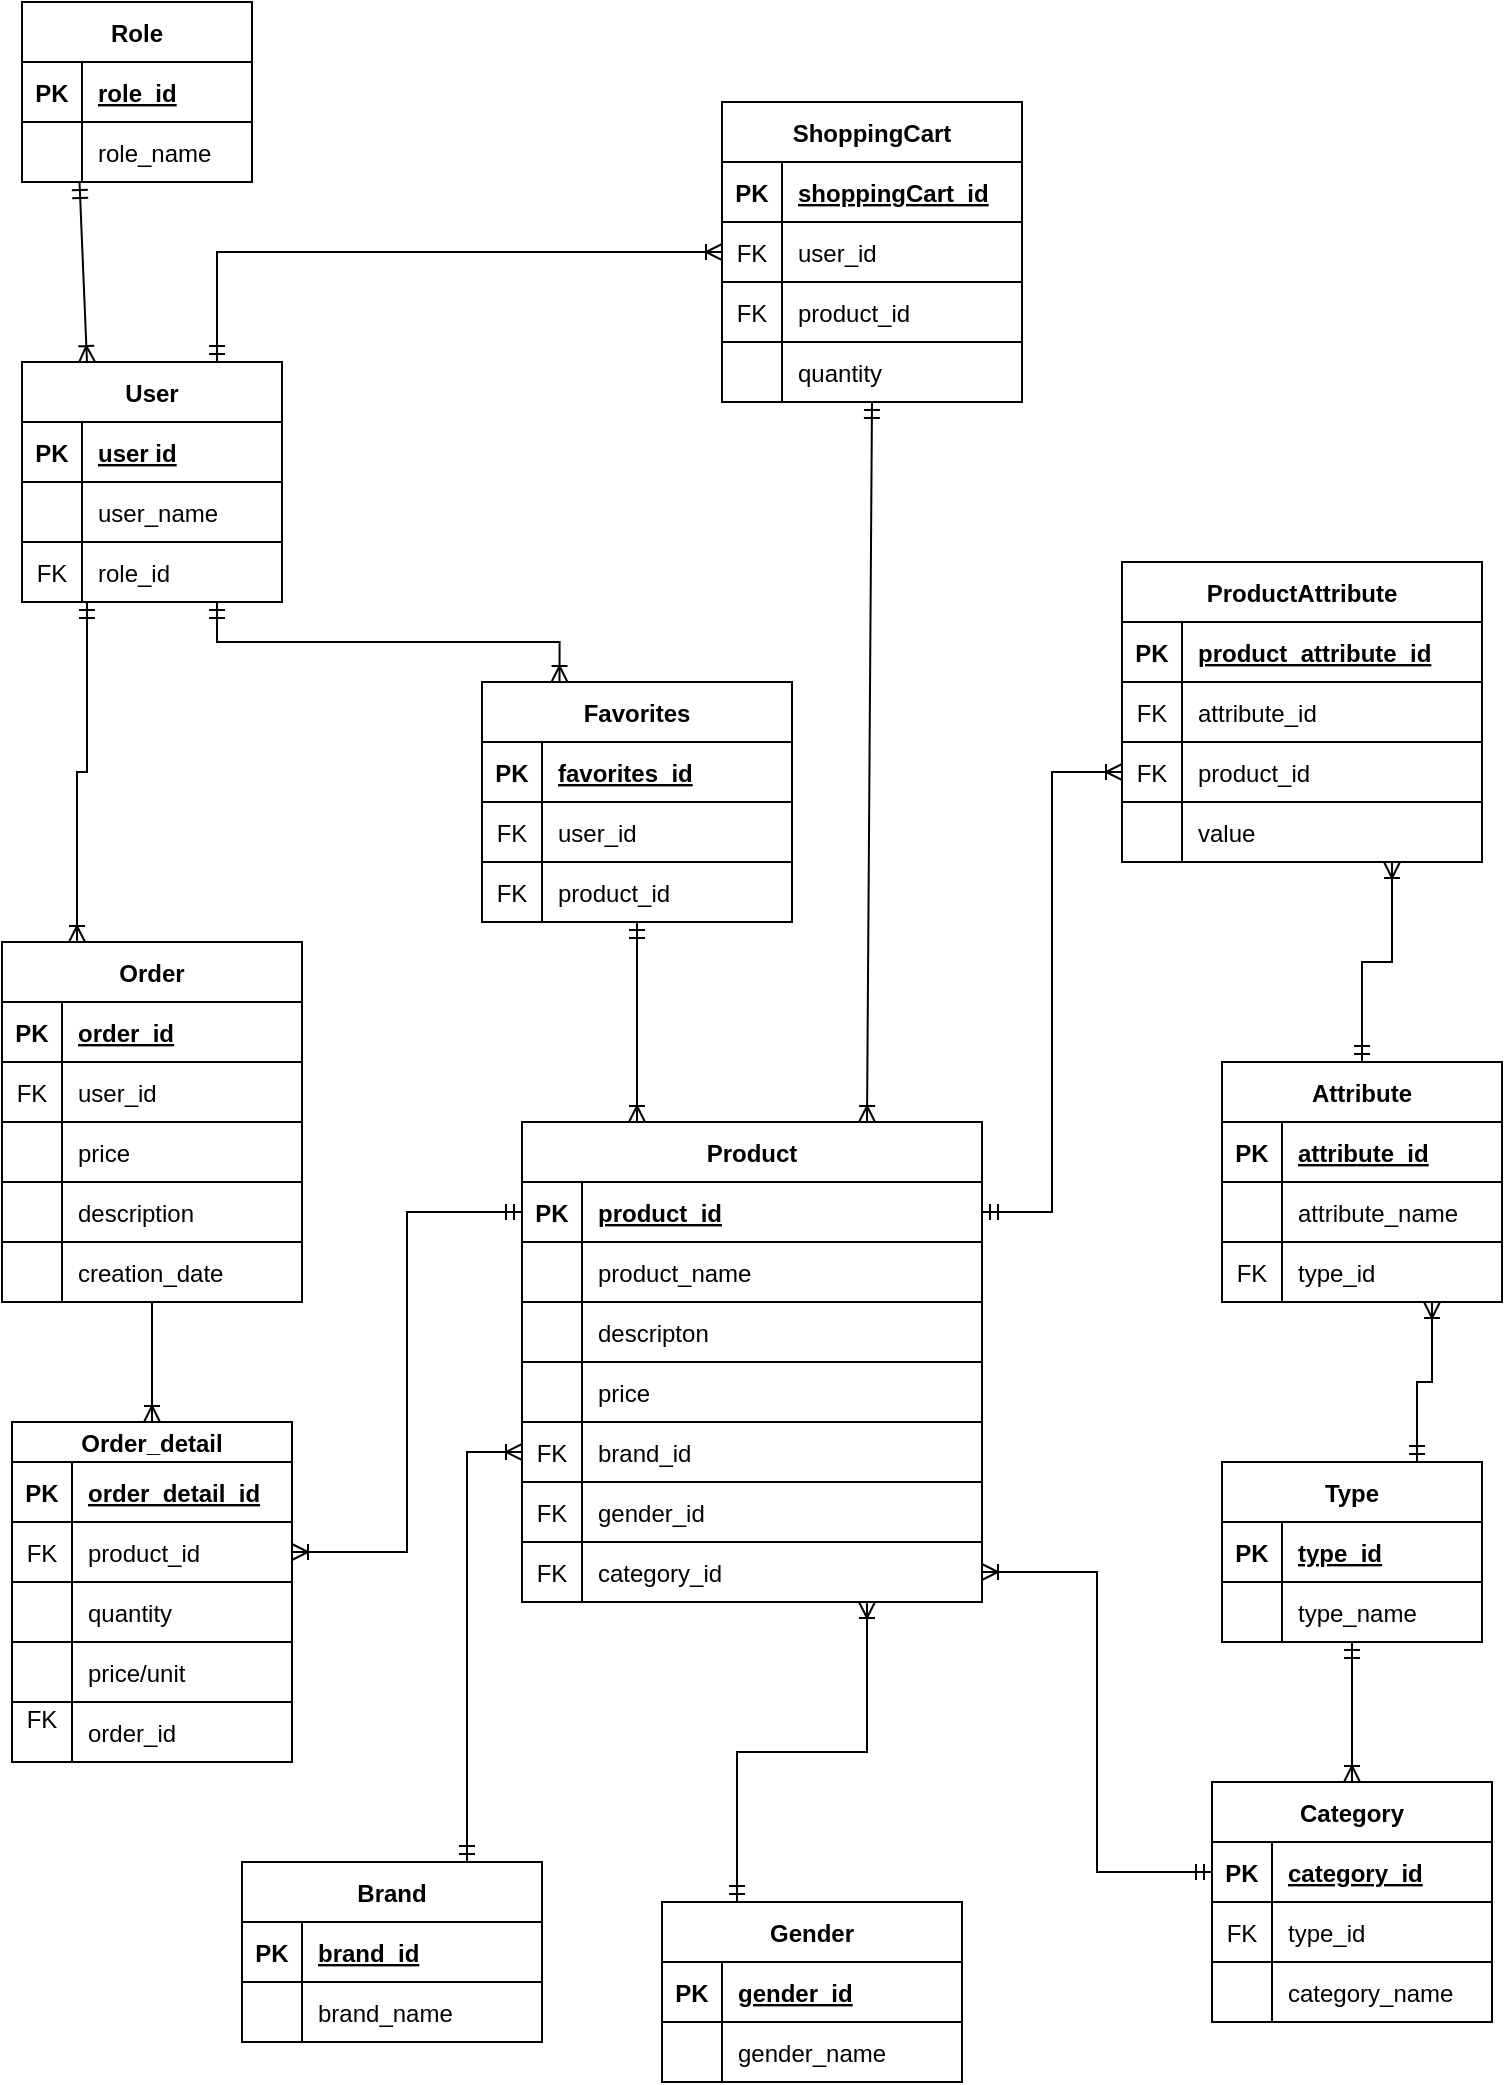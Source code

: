 <mxfile version="20.8.16" type="device"><diagram name="Page-1" id="n5lcv7kC8q3Q-KEOPqL1"><mxGraphModel dx="862" dy="603" grid="1" gridSize="10" guides="1" tooltips="1" connect="1" arrows="1" fold="1" page="1" pageScale="1" pageWidth="850" pageHeight="1100" math="0" shadow="0"><root><mxCell id="0"/><mxCell id="1" parent="0"/><object label="Product" product_id="" brand_id="" id="B1TRXqfxUQtIOFqRdc5R-1"><mxCell style="shape=table;startSize=30;container=1;collapsible=1;childLayout=tableLayout;fixedRows=1;rowLines=1;fontStyle=1;align=center;resizeLast=1;strokeColor=#000000;movable=1;resizable=1;rotatable=1;deletable=1;editable=1;locked=0;connectable=1;" parent="1" vertex="1"><mxGeometry x="290" y="600" width="230" height="240" as="geometry"><mxRectangle x="290" y="700" width="90" height="30" as="alternateBounds"/></mxGeometry></mxCell></object><mxCell id="B1TRXqfxUQtIOFqRdc5R-2" value="" style="shape=tableRow;horizontal=0;startSize=0;swimlaneHead=0;swimlaneBody=0;fillColor=none;collapsible=0;dropTarget=0;points=[[0,0.5],[1,0.5]];portConstraint=eastwest;top=0;left=0;right=0;bottom=1;" parent="B1TRXqfxUQtIOFqRdc5R-1" vertex="1"><mxGeometry y="30" width="230" height="30" as="geometry"/></mxCell><mxCell id="B1TRXqfxUQtIOFqRdc5R-3" value="PK" style="shape=partialRectangle;connectable=0;fillColor=none;top=0;left=0;bottom=0;right=0;fontStyle=1;overflow=hidden;" parent="B1TRXqfxUQtIOFqRdc5R-2" vertex="1"><mxGeometry width="30" height="30" as="geometry"><mxRectangle width="30" height="30" as="alternateBounds"/></mxGeometry></mxCell><mxCell id="B1TRXqfxUQtIOFqRdc5R-4" value="product_id" style="shape=partialRectangle;connectable=0;fillColor=none;top=0;left=0;bottom=0;right=0;align=left;spacingLeft=6;fontStyle=5;overflow=hidden;" parent="B1TRXqfxUQtIOFqRdc5R-2" vertex="1"><mxGeometry x="30" width="200" height="30" as="geometry"><mxRectangle width="200" height="30" as="alternateBounds"/></mxGeometry></mxCell><mxCell id="B1TRXqfxUQtIOFqRdc5R-5" value="" style="shape=tableRow;horizontal=0;startSize=0;swimlaneHead=0;swimlaneBody=0;fillColor=none;collapsible=0;dropTarget=0;points=[[0,0.5],[1,0.5]];portConstraint=eastwest;top=0;left=0;right=0;bottom=0;" parent="B1TRXqfxUQtIOFqRdc5R-1" vertex="1"><mxGeometry y="60" width="230" height="30" as="geometry"/></mxCell><mxCell id="B1TRXqfxUQtIOFqRdc5R-6" value="" style="shape=partialRectangle;connectable=0;fillColor=none;top=0;left=0;bottom=0;right=0;editable=1;overflow=hidden;" parent="B1TRXqfxUQtIOFqRdc5R-5" vertex="1"><mxGeometry width="30" height="30" as="geometry"><mxRectangle width="30" height="30" as="alternateBounds"/></mxGeometry></mxCell><mxCell id="B1TRXqfxUQtIOFqRdc5R-7" value="product_name       " style="shape=partialRectangle;connectable=0;fillColor=none;top=0;left=0;bottom=0;right=0;align=left;spacingLeft=6;overflow=hidden;" parent="B1TRXqfxUQtIOFqRdc5R-5" vertex="1"><mxGeometry x="30" width="200" height="30" as="geometry"><mxRectangle width="200" height="30" as="alternateBounds"/></mxGeometry></mxCell><mxCell id="B1TRXqfxUQtIOFqRdc5R-8" value="" style="shape=tableRow;horizontal=0;startSize=0;swimlaneHead=0;swimlaneBody=0;fillColor=none;collapsible=0;dropTarget=0;points=[[0,0.5],[1,0.5]];portConstraint=eastwest;top=0;left=0;right=0;bottom=0;" parent="B1TRXqfxUQtIOFqRdc5R-1" vertex="1"><mxGeometry y="90" width="230" height="30" as="geometry"/></mxCell><mxCell id="B1TRXqfxUQtIOFqRdc5R-9" value="" style="shape=partialRectangle;connectable=0;fillColor=none;top=0;left=0;bottom=0;right=0;editable=1;overflow=hidden;" parent="B1TRXqfxUQtIOFqRdc5R-8" vertex="1"><mxGeometry width="30" height="30" as="geometry"><mxRectangle width="30" height="30" as="alternateBounds"/></mxGeometry></mxCell><mxCell id="B1TRXqfxUQtIOFqRdc5R-10" value="descripton              " style="shape=partialRectangle;connectable=0;fillColor=none;top=0;left=0;bottom=0;right=0;align=left;spacingLeft=6;overflow=hidden;" parent="B1TRXqfxUQtIOFqRdc5R-8" vertex="1"><mxGeometry x="30" width="200" height="30" as="geometry"><mxRectangle width="200" height="30" as="alternateBounds"/></mxGeometry></mxCell><mxCell id="B1TRXqfxUQtIOFqRdc5R-11" value="" style="shape=tableRow;horizontal=0;startSize=0;swimlaneHead=0;swimlaneBody=0;fillColor=none;collapsible=0;dropTarget=0;points=[[0,0.5],[1,0.5]];portConstraint=eastwest;top=0;left=0;right=0;bottom=0;" parent="B1TRXqfxUQtIOFqRdc5R-1" vertex="1"><mxGeometry y="120" width="230" height="30" as="geometry"/></mxCell><mxCell id="B1TRXqfxUQtIOFqRdc5R-12" value="" style="shape=partialRectangle;connectable=0;fillColor=none;top=0;left=0;bottom=0;right=0;editable=1;overflow=hidden;" parent="B1TRXqfxUQtIOFqRdc5R-11" vertex="1"><mxGeometry width="30" height="30" as="geometry"><mxRectangle width="30" height="30" as="alternateBounds"/></mxGeometry></mxCell><mxCell id="B1TRXqfxUQtIOFqRdc5R-13" value="price                    " style="shape=partialRectangle;connectable=0;fillColor=none;top=1;left=1;bottom=0;right=1;align=left;spacingLeft=6;overflow=hidden;" parent="B1TRXqfxUQtIOFqRdc5R-11" vertex="1"><mxGeometry x="30" width="200" height="30" as="geometry"><mxRectangle width="200" height="30" as="alternateBounds"/></mxGeometry></mxCell><mxCell id="HKGdhIVFqmsByUy59uas-1" style="shape=tableRow;horizontal=0;startSize=0;swimlaneHead=0;swimlaneBody=0;fillColor=none;collapsible=0;dropTarget=0;points=[[0,0.5],[1,0.5]];portConstraint=eastwest;top=0;left=0;right=0;bottom=0;" parent="B1TRXqfxUQtIOFqRdc5R-1" vertex="1"><mxGeometry y="150" width="230" height="30" as="geometry"/></mxCell><mxCell id="HKGdhIVFqmsByUy59uas-2" value="FK" style="shape=partialRectangle;connectable=0;fillColor=none;top=0;left=0;bottom=0;right=0;editable=1;overflow=hidden;" parent="HKGdhIVFqmsByUy59uas-1" vertex="1"><mxGeometry width="30" height="30" as="geometry"><mxRectangle width="30" height="30" as="alternateBounds"/></mxGeometry></mxCell><mxCell id="HKGdhIVFqmsByUy59uas-3" value="brand_id         " style="shape=partialRectangle;connectable=0;fillColor=none;top=1;left=1;bottom=0;right=1;align=left;spacingLeft=6;overflow=hidden;" parent="HKGdhIVFqmsByUy59uas-1" vertex="1"><mxGeometry x="30" width="200" height="30" as="geometry"><mxRectangle width="200" height="30" as="alternateBounds"/></mxGeometry></mxCell><mxCell id="W3TyPDWN-DHqoCL0GQA3-50" style="shape=tableRow;horizontal=0;startSize=0;swimlaneHead=0;swimlaneBody=0;fillColor=none;collapsible=0;dropTarget=0;points=[[0,0.5],[1,0.5]];portConstraint=eastwest;top=0;left=0;right=0;bottom=0;" parent="B1TRXqfxUQtIOFqRdc5R-1" vertex="1"><mxGeometry y="180" width="230" height="30" as="geometry"/></mxCell><mxCell id="W3TyPDWN-DHqoCL0GQA3-51" value="FK" style="shape=partialRectangle;connectable=0;fillColor=none;top=0;left=0;bottom=0;right=0;editable=1;overflow=hidden;" parent="W3TyPDWN-DHqoCL0GQA3-50" vertex="1"><mxGeometry width="30" height="30" as="geometry"><mxRectangle width="30" height="30" as="alternateBounds"/></mxGeometry></mxCell><mxCell id="W3TyPDWN-DHqoCL0GQA3-52" value="gender_id" style="shape=partialRectangle;connectable=0;fillColor=none;top=1;left=1;bottom=0;right=1;align=left;spacingLeft=6;overflow=hidden;" parent="W3TyPDWN-DHqoCL0GQA3-50" vertex="1"><mxGeometry x="30" width="200" height="30" as="geometry"><mxRectangle width="200" height="30" as="alternateBounds"/></mxGeometry></mxCell><mxCell id="Ao2LZ0HGABer1Ecpgtwa-131" style="shape=tableRow;horizontal=0;startSize=0;swimlaneHead=0;swimlaneBody=0;fillColor=none;collapsible=0;dropTarget=0;points=[[0,0.5],[1,0.5]];portConstraint=eastwest;top=0;left=0;right=0;bottom=0;" parent="B1TRXqfxUQtIOFqRdc5R-1" vertex="1"><mxGeometry y="210" width="230" height="30" as="geometry"/></mxCell><mxCell id="Ao2LZ0HGABer1Ecpgtwa-132" value="FK" style="shape=partialRectangle;connectable=0;fillColor=none;top=0;left=0;bottom=0;right=0;editable=1;overflow=hidden;" parent="Ao2LZ0HGABer1Ecpgtwa-131" vertex="1"><mxGeometry width="30" height="30" as="geometry"><mxRectangle width="30" height="30" as="alternateBounds"/></mxGeometry></mxCell><mxCell id="Ao2LZ0HGABer1Ecpgtwa-133" value="category_id" style="shape=partialRectangle;connectable=0;fillColor=none;top=1;left=1;bottom=0;right=1;align=left;spacingLeft=6;overflow=hidden;" parent="Ao2LZ0HGABer1Ecpgtwa-131" vertex="1"><mxGeometry x="30" width="200" height="30" as="geometry"><mxRectangle width="200" height="30" as="alternateBounds"/></mxGeometry></mxCell><object label="User" product_id="" brand_id="" id="Ao2LZ0HGABer1Ecpgtwa-17"><mxCell style="shape=table;startSize=30;container=1;collapsible=1;childLayout=tableLayout;fixedRows=1;rowLines=1;fontStyle=1;align=center;resizeLast=1;strokeColor=#000000;movable=1;resizable=1;rotatable=1;deletable=1;editable=1;locked=0;connectable=1;" parent="1" vertex="1"><mxGeometry x="40" y="220" width="130" height="120" as="geometry"><mxRectangle x="20" y="220" width="70" height="30" as="alternateBounds"/></mxGeometry></mxCell></object><mxCell id="Ao2LZ0HGABer1Ecpgtwa-18" value="" style="shape=tableRow;horizontal=0;startSize=0;swimlaneHead=0;swimlaneBody=0;fillColor=none;collapsible=0;dropTarget=0;points=[[0,0.5],[1,0.5]];portConstraint=eastwest;top=0;left=0;right=0;bottom=1;" parent="Ao2LZ0HGABer1Ecpgtwa-17" vertex="1"><mxGeometry y="30" width="130" height="30" as="geometry"/></mxCell><mxCell id="Ao2LZ0HGABer1Ecpgtwa-19" value="PK" style="shape=partialRectangle;connectable=0;fillColor=none;top=0;left=0;bottom=0;right=0;fontStyle=1;overflow=hidden;" parent="Ao2LZ0HGABer1Ecpgtwa-18" vertex="1"><mxGeometry width="30" height="30" as="geometry"><mxRectangle width="30" height="30" as="alternateBounds"/></mxGeometry></mxCell><mxCell id="Ao2LZ0HGABer1Ecpgtwa-20" value="user id" style="shape=partialRectangle;connectable=0;fillColor=none;top=0;left=0;bottom=0;right=0;align=left;spacingLeft=6;fontStyle=5;overflow=hidden;" parent="Ao2LZ0HGABer1Ecpgtwa-18" vertex="1"><mxGeometry x="30" width="100" height="30" as="geometry"><mxRectangle width="100" height="30" as="alternateBounds"/></mxGeometry></mxCell><mxCell id="Ao2LZ0HGABer1Ecpgtwa-21" value="" style="shape=tableRow;horizontal=0;startSize=0;swimlaneHead=0;swimlaneBody=0;fillColor=none;collapsible=0;dropTarget=0;points=[[0,0.5],[1,0.5]];portConstraint=eastwest;top=0;left=0;right=0;bottom=0;" parent="Ao2LZ0HGABer1Ecpgtwa-17" vertex="1"><mxGeometry y="60" width="130" height="30" as="geometry"/></mxCell><mxCell id="Ao2LZ0HGABer1Ecpgtwa-22" value="" style="shape=partialRectangle;connectable=0;fillColor=none;top=0;left=0;bottom=0;right=0;editable=1;overflow=hidden;" parent="Ao2LZ0HGABer1Ecpgtwa-21" vertex="1"><mxGeometry width="30" height="30" as="geometry"><mxRectangle width="30" height="30" as="alternateBounds"/></mxGeometry></mxCell><mxCell id="Ao2LZ0HGABer1Ecpgtwa-23" value="user_name       " style="shape=partialRectangle;connectable=0;fillColor=none;top=0;left=0;bottom=0;right=0;align=left;spacingLeft=6;overflow=hidden;" parent="Ao2LZ0HGABer1Ecpgtwa-21" vertex="1"><mxGeometry x="30" width="100" height="30" as="geometry"><mxRectangle width="100" height="30" as="alternateBounds"/></mxGeometry></mxCell><mxCell id="Ao2LZ0HGABer1Ecpgtwa-24" value="" style="shape=tableRow;horizontal=0;startSize=0;swimlaneHead=0;swimlaneBody=0;fillColor=none;collapsible=0;dropTarget=0;points=[[0,0.5],[1,0.5]];portConstraint=eastwest;top=0;left=0;right=0;bottom=0;" parent="Ao2LZ0HGABer1Ecpgtwa-17" vertex="1"><mxGeometry y="90" width="130" height="30" as="geometry"/></mxCell><mxCell id="Ao2LZ0HGABer1Ecpgtwa-25" value="FK" style="shape=partialRectangle;connectable=0;fillColor=none;top=0;left=0;bottom=0;right=0;editable=1;overflow=hidden;" parent="Ao2LZ0HGABer1Ecpgtwa-24" vertex="1"><mxGeometry width="30" height="30" as="geometry"><mxRectangle width="30" height="30" as="alternateBounds"/></mxGeometry></mxCell><mxCell id="Ao2LZ0HGABer1Ecpgtwa-26" value="role_id           " style="shape=partialRectangle;connectable=0;fillColor=none;top=0;left=0;bottom=0;right=0;align=left;spacingLeft=6;overflow=hidden;" parent="Ao2LZ0HGABer1Ecpgtwa-24" vertex="1"><mxGeometry x="30" width="100" height="30" as="geometry"><mxRectangle width="100" height="30" as="alternateBounds"/></mxGeometry></mxCell><mxCell id="Ao2LZ0HGABer1Ecpgtwa-44" value="" style="fontSize=12;html=1;endArrow=ERoneToMany;startArrow=ERmandOne;rounded=0;entryX=0.25;entryY=0;entryDx=0;entryDy=0;exitX=0.25;exitY=1;exitDx=0;exitDy=0;" parent="1" source="Yceh_M7HJaiFSIYpkr-9-1" target="Ao2LZ0HGABer1Ecpgtwa-17" edge="1"><mxGeometry width="100" height="100" relative="1" as="geometry"><mxPoint x="60" y="100" as="sourcePoint"/><mxPoint x="20" y="310" as="targetPoint"/></mxGeometry></mxCell><object label="Order_detail" product_id="" brand_id="" id="Ao2LZ0HGABer1Ecpgtwa-55"><mxCell style="shape=table;startSize=20;container=1;collapsible=1;childLayout=tableLayout;fixedRows=1;rowLines=1;fontStyle=1;align=center;resizeLast=1;strokeColor=#000000;movable=1;resizable=1;rotatable=1;deletable=1;editable=1;locked=0;connectable=1;" parent="1" vertex="1"><mxGeometry x="35" y="750" width="140" height="170" as="geometry"/></mxCell></object><mxCell id="Ao2LZ0HGABer1Ecpgtwa-56" value="" style="shape=tableRow;horizontal=0;startSize=0;swimlaneHead=0;swimlaneBody=0;fillColor=none;collapsible=0;dropTarget=0;points=[[0,0.5],[1,0.5]];portConstraint=eastwest;top=0;left=0;right=0;bottom=1;" parent="Ao2LZ0HGABer1Ecpgtwa-55" vertex="1"><mxGeometry y="20" width="140" height="30" as="geometry"/></mxCell><mxCell id="Ao2LZ0HGABer1Ecpgtwa-57" value="PK" style="shape=partialRectangle;connectable=0;fillColor=none;top=0;left=0;bottom=0;right=0;fontStyle=1;overflow=hidden;" parent="Ao2LZ0HGABer1Ecpgtwa-56" vertex="1"><mxGeometry width="30" height="30" as="geometry"><mxRectangle width="30" height="30" as="alternateBounds"/></mxGeometry></mxCell><mxCell id="Ao2LZ0HGABer1Ecpgtwa-58" value="order_detail_id" style="shape=partialRectangle;connectable=0;fillColor=none;top=0;left=0;bottom=0;right=0;align=left;spacingLeft=6;fontStyle=5;overflow=hidden;" parent="Ao2LZ0HGABer1Ecpgtwa-56" vertex="1"><mxGeometry x="30" width="110" height="30" as="geometry"><mxRectangle width="110" height="30" as="alternateBounds"/></mxGeometry></mxCell><mxCell id="Ao2LZ0HGABer1Ecpgtwa-59" value="" style="shape=tableRow;horizontal=0;startSize=0;swimlaneHead=0;swimlaneBody=0;fillColor=none;collapsible=0;dropTarget=0;points=[[0,0.5],[1,0.5]];portConstraint=eastwest;top=0;left=0;right=0;bottom=0;" parent="Ao2LZ0HGABer1Ecpgtwa-55" vertex="1"><mxGeometry y="50" width="140" height="30" as="geometry"/></mxCell><mxCell id="Ao2LZ0HGABer1Ecpgtwa-60" value="FK" style="shape=partialRectangle;connectable=0;fillColor=none;top=0;left=0;bottom=0;right=0;editable=1;overflow=hidden;" parent="Ao2LZ0HGABer1Ecpgtwa-59" vertex="1"><mxGeometry width="30" height="30" as="geometry"><mxRectangle width="30" height="30" as="alternateBounds"/></mxGeometry></mxCell><mxCell id="Ao2LZ0HGABer1Ecpgtwa-61" value="product_id                  " style="shape=partialRectangle;connectable=0;fillColor=none;top=0;left=0;bottom=0;right=0;align=left;spacingLeft=6;overflow=hidden;" parent="Ao2LZ0HGABer1Ecpgtwa-59" vertex="1"><mxGeometry x="30" width="110" height="30" as="geometry"><mxRectangle width="110" height="30" as="alternateBounds"/></mxGeometry></mxCell><mxCell id="Ao2LZ0HGABer1Ecpgtwa-62" value="" style="shape=tableRow;horizontal=0;startSize=0;swimlaneHead=0;swimlaneBody=0;fillColor=none;collapsible=0;dropTarget=0;points=[[0,0.5],[1,0.5]];portConstraint=eastwest;top=0;left=0;right=0;bottom=0;" parent="Ao2LZ0HGABer1Ecpgtwa-55" vertex="1"><mxGeometry y="80" width="140" height="30" as="geometry"/></mxCell><mxCell id="Ao2LZ0HGABer1Ecpgtwa-63" value="" style="shape=partialRectangle;connectable=0;fillColor=none;top=0;left=0;bottom=0;right=0;editable=1;overflow=hidden;" parent="Ao2LZ0HGABer1Ecpgtwa-62" vertex="1"><mxGeometry width="30" height="30" as="geometry"><mxRectangle width="30" height="30" as="alternateBounds"/></mxGeometry></mxCell><mxCell id="Ao2LZ0HGABer1Ecpgtwa-64" value="quantity                      " style="shape=partialRectangle;connectable=0;fillColor=none;top=0;left=0;bottom=0;right=0;align=left;spacingLeft=6;overflow=hidden;" parent="Ao2LZ0HGABer1Ecpgtwa-62" vertex="1"><mxGeometry x="30" width="110" height="30" as="geometry"><mxRectangle width="110" height="30" as="alternateBounds"/></mxGeometry></mxCell><mxCell id="Ao2LZ0HGABer1Ecpgtwa-72" style="shape=tableRow;horizontal=0;startSize=0;swimlaneHead=0;swimlaneBody=0;fillColor=none;collapsible=0;dropTarget=0;points=[[0,0.5],[1,0.5]];portConstraint=eastwest;top=0;left=0;right=0;bottom=0;" parent="Ao2LZ0HGABer1Ecpgtwa-55" vertex="1"><mxGeometry y="110" width="140" height="30" as="geometry"/></mxCell><mxCell id="Ao2LZ0HGABer1Ecpgtwa-73" style="shape=partialRectangle;connectable=0;fillColor=none;top=0;left=0;bottom=0;right=0;editable=1;overflow=hidden;" parent="Ao2LZ0HGABer1Ecpgtwa-72" vertex="1"><mxGeometry width="30" height="30" as="geometry"><mxRectangle width="30" height="30" as="alternateBounds"/></mxGeometry></mxCell><mxCell id="Ao2LZ0HGABer1Ecpgtwa-74" value="price/unit                  " style="shape=partialRectangle;connectable=0;fillColor=none;top=0;left=0;bottom=0;right=0;align=left;spacingLeft=6;overflow=hidden;" parent="Ao2LZ0HGABer1Ecpgtwa-72" vertex="1"><mxGeometry x="30" width="110" height="30" as="geometry"><mxRectangle width="110" height="30" as="alternateBounds"/></mxGeometry></mxCell><mxCell id="Ao2LZ0HGABer1Ecpgtwa-76" style="shape=tableRow;horizontal=0;startSize=0;swimlaneHead=0;swimlaneBody=0;fillColor=none;collapsible=0;dropTarget=0;points=[[0,0.5],[1,0.5]];portConstraint=eastwest;top=0;left=0;right=0;bottom=0;" parent="Ao2LZ0HGABer1Ecpgtwa-55" vertex="1"><mxGeometry y="140" width="140" height="30" as="geometry"/></mxCell><mxCell id="Ao2LZ0HGABer1Ecpgtwa-77" value="FK&#10;" style="shape=partialRectangle;connectable=0;fillColor=none;top=0;left=0;bottom=0;right=0;editable=1;overflow=hidden;" parent="Ao2LZ0HGABer1Ecpgtwa-76" vertex="1"><mxGeometry width="30" height="30" as="geometry"><mxRectangle width="30" height="30" as="alternateBounds"/></mxGeometry></mxCell><mxCell id="Ao2LZ0HGABer1Ecpgtwa-78" value="order_id                   " style="shape=partialRectangle;connectable=0;fillColor=none;top=0;left=0;bottom=0;right=0;align=left;spacingLeft=6;overflow=hidden;" parent="Ao2LZ0HGABer1Ecpgtwa-76" vertex="1"><mxGeometry x="30" width="110" height="30" as="geometry"><mxRectangle width="110" height="30" as="alternateBounds"/></mxGeometry></mxCell><mxCell id="Ao2LZ0HGABer1Ecpgtwa-75" value="" style="edgeStyle=orthogonalEdgeStyle;fontSize=12;html=1;endArrow=ERoneToMany;startArrow=ERmandOne;rounded=0;exitX=0;exitY=0.5;exitDx=0;exitDy=0;entryX=1;entryY=0.5;entryDx=0;entryDy=0;" parent="1" source="B1TRXqfxUQtIOFqRdc5R-2" target="Ao2LZ0HGABer1Ecpgtwa-59" edge="1"><mxGeometry width="100" height="100" relative="1" as="geometry"><mxPoint x="400" y="460" as="sourcePoint"/><mxPoint x="400" y="690" as="targetPoint"/></mxGeometry></mxCell><object label="Favorites" product_id="" brand_id="" id="Ao2LZ0HGABer1Ecpgtwa-80"><mxCell style="shape=table;startSize=30;container=1;collapsible=1;childLayout=tableLayout;fixedRows=1;rowLines=1;fontStyle=1;align=center;resizeLast=1;strokeColor=#000000;movable=1;resizable=1;rotatable=1;deletable=1;editable=1;locked=0;connectable=1;" parent="1" vertex="1"><mxGeometry x="270" y="380" width="155" height="120" as="geometry"><mxRectangle x="195" y="380" width="90" height="30" as="alternateBounds"/></mxGeometry></mxCell></object><mxCell id="Ao2LZ0HGABer1Ecpgtwa-81" value="" style="shape=tableRow;horizontal=0;startSize=0;swimlaneHead=0;swimlaneBody=0;fillColor=none;collapsible=0;dropTarget=0;points=[[0,0.5],[1,0.5]];portConstraint=eastwest;top=0;left=0;right=0;bottom=1;" parent="Ao2LZ0HGABer1Ecpgtwa-80" vertex="1"><mxGeometry y="30" width="155" height="30" as="geometry"/></mxCell><mxCell id="Ao2LZ0HGABer1Ecpgtwa-82" value="PK" style="shape=partialRectangle;connectable=0;fillColor=none;top=0;left=0;bottom=0;right=0;fontStyle=1;overflow=hidden;" parent="Ao2LZ0HGABer1Ecpgtwa-81" vertex="1"><mxGeometry width="30" height="30" as="geometry"><mxRectangle width="30" height="30" as="alternateBounds"/></mxGeometry></mxCell><mxCell id="Ao2LZ0HGABer1Ecpgtwa-83" value="favorites_id" style="shape=partialRectangle;connectable=0;fillColor=none;top=0;left=0;bottom=0;right=0;align=left;spacingLeft=6;fontStyle=5;overflow=hidden;" parent="Ao2LZ0HGABer1Ecpgtwa-81" vertex="1"><mxGeometry x="30" width="125" height="30" as="geometry"><mxRectangle width="125" height="30" as="alternateBounds"/></mxGeometry></mxCell><mxCell id="Ao2LZ0HGABer1Ecpgtwa-84" value="" style="shape=tableRow;horizontal=0;startSize=0;swimlaneHead=0;swimlaneBody=0;fillColor=none;collapsible=0;dropTarget=0;points=[[0,0.5],[1,0.5]];portConstraint=eastwest;top=0;left=0;right=0;bottom=0;" parent="Ao2LZ0HGABer1Ecpgtwa-80" vertex="1"><mxGeometry y="60" width="155" height="30" as="geometry"/></mxCell><mxCell id="Ao2LZ0HGABer1Ecpgtwa-85" value="FK" style="shape=partialRectangle;connectable=0;fillColor=none;top=0;left=0;bottom=0;right=0;editable=1;overflow=hidden;" parent="Ao2LZ0HGABer1Ecpgtwa-84" vertex="1"><mxGeometry width="30" height="30" as="geometry"><mxRectangle width="30" height="30" as="alternateBounds"/></mxGeometry></mxCell><mxCell id="Ao2LZ0HGABer1Ecpgtwa-86" value="user_id                        " style="shape=partialRectangle;connectable=0;fillColor=none;top=0;left=0;bottom=0;right=0;align=left;spacingLeft=6;overflow=hidden;" parent="Ao2LZ0HGABer1Ecpgtwa-84" vertex="1"><mxGeometry x="30" width="125" height="30" as="geometry"><mxRectangle width="125" height="30" as="alternateBounds"/></mxGeometry></mxCell><mxCell id="Ao2LZ0HGABer1Ecpgtwa-87" value="" style="shape=tableRow;horizontal=0;startSize=0;swimlaneHead=0;swimlaneBody=0;fillColor=none;collapsible=0;dropTarget=0;points=[[0,0.5],[1,0.5]];portConstraint=eastwest;top=0;left=0;right=0;bottom=0;" parent="Ao2LZ0HGABer1Ecpgtwa-80" vertex="1"><mxGeometry y="90" width="155" height="30" as="geometry"/></mxCell><mxCell id="Ao2LZ0HGABer1Ecpgtwa-88" value="FK" style="shape=partialRectangle;connectable=0;fillColor=none;top=0;left=0;bottom=0;right=0;editable=1;overflow=hidden;" parent="Ao2LZ0HGABer1Ecpgtwa-87" vertex="1"><mxGeometry width="30" height="30" as="geometry"><mxRectangle width="30" height="30" as="alternateBounds"/></mxGeometry></mxCell><mxCell id="Ao2LZ0HGABer1Ecpgtwa-89" value="product_id                   " style="shape=partialRectangle;connectable=0;fillColor=none;top=0;left=0;bottom=0;right=0;align=left;spacingLeft=6;overflow=hidden;" parent="Ao2LZ0HGABer1Ecpgtwa-87" vertex="1"><mxGeometry x="30" width="125" height="30" as="geometry"><mxRectangle width="125" height="30" as="alternateBounds"/></mxGeometry></mxCell><mxCell id="Ao2LZ0HGABer1Ecpgtwa-90" value="" style="edgeStyle=orthogonalEdgeStyle;fontSize=12;html=1;endArrow=ERoneToMany;startArrow=ERmandOne;rounded=0;entryX=0.25;entryY=0;entryDx=0;entryDy=0;exitX=0.75;exitY=1;exitDx=0;exitDy=0;" parent="1" source="Ao2LZ0HGABer1Ecpgtwa-17" target="Ao2LZ0HGABer1Ecpgtwa-80" edge="1"><mxGeometry width="100" height="100" relative="1" as="geometry"><mxPoint x="140" y="170" as="sourcePoint"/><mxPoint x="470" y="210" as="targetPoint"/></mxGeometry></mxCell><mxCell id="Ao2LZ0HGABer1Ecpgtwa-92" value="" style="fontSize=12;html=1;endArrow=ERoneToMany;startArrow=ERmandOne;rounded=0;entryX=0.25;entryY=0;entryDx=0;entryDy=0;exitX=0.5;exitY=1;exitDx=0;exitDy=0;edgeStyle=orthogonalEdgeStyle;" parent="1" source="Ao2LZ0HGABer1Ecpgtwa-80" target="B1TRXqfxUQtIOFqRdc5R-1" edge="1"><mxGeometry width="100" height="100" relative="1" as="geometry"><mxPoint x="340" y="620" as="sourcePoint"/><mxPoint x="540.87" y="280" as="targetPoint"/></mxGeometry></mxCell><object label="ShoppingCart" product_id="" brand_id="" id="Ao2LZ0HGABer1Ecpgtwa-93"><mxCell style="shape=table;startSize=30;container=1;collapsible=1;childLayout=tableLayout;fixedRows=1;rowLines=1;fontStyle=1;align=center;resizeLast=1;strokeColor=#000000;movable=1;resizable=1;rotatable=1;deletable=1;editable=1;locked=0;connectable=1;" parent="1" vertex="1"><mxGeometry x="390" y="90" width="150" height="150" as="geometry"><mxRectangle x="380" y="150" width="120" height="30" as="alternateBounds"/></mxGeometry></mxCell></object><mxCell id="Ao2LZ0HGABer1Ecpgtwa-94" value="" style="shape=tableRow;horizontal=0;startSize=0;swimlaneHead=0;swimlaneBody=0;fillColor=none;collapsible=0;dropTarget=0;points=[[0,0.5],[1,0.5]];portConstraint=eastwest;top=0;left=0;right=0;bottom=1;" parent="Ao2LZ0HGABer1Ecpgtwa-93" vertex="1"><mxGeometry y="30" width="150" height="30" as="geometry"/></mxCell><mxCell id="Ao2LZ0HGABer1Ecpgtwa-95" value="PK" style="shape=partialRectangle;connectable=0;fillColor=none;top=0;left=0;bottom=0;right=0;fontStyle=1;overflow=hidden;" parent="Ao2LZ0HGABer1Ecpgtwa-94" vertex="1"><mxGeometry width="30" height="30" as="geometry"><mxRectangle width="30" height="30" as="alternateBounds"/></mxGeometry></mxCell><mxCell id="Ao2LZ0HGABer1Ecpgtwa-96" value="shoppingCart_id" style="shape=partialRectangle;connectable=0;fillColor=none;top=0;left=0;bottom=0;right=0;align=left;spacingLeft=6;fontStyle=5;overflow=hidden;" parent="Ao2LZ0HGABer1Ecpgtwa-94" vertex="1"><mxGeometry x="30" width="120" height="30" as="geometry"><mxRectangle width="120" height="30" as="alternateBounds"/></mxGeometry></mxCell><mxCell id="Ao2LZ0HGABer1Ecpgtwa-97" value="" style="shape=tableRow;horizontal=0;startSize=0;swimlaneHead=0;swimlaneBody=0;fillColor=none;collapsible=0;dropTarget=0;points=[[0,0.5],[1,0.5]];portConstraint=eastwest;top=0;left=0;right=0;bottom=0;" parent="Ao2LZ0HGABer1Ecpgtwa-93" vertex="1"><mxGeometry y="60" width="150" height="30" as="geometry"/></mxCell><mxCell id="Ao2LZ0HGABer1Ecpgtwa-98" value="FK" style="shape=partialRectangle;connectable=0;fillColor=none;top=0;left=0;bottom=0;right=0;editable=1;overflow=hidden;" parent="Ao2LZ0HGABer1Ecpgtwa-97" vertex="1"><mxGeometry width="30" height="30" as="geometry"><mxRectangle width="30" height="30" as="alternateBounds"/></mxGeometry></mxCell><mxCell id="Ao2LZ0HGABer1Ecpgtwa-99" value="user_id" style="shape=partialRectangle;connectable=0;fillColor=none;top=0;left=0;bottom=0;right=0;align=left;spacingLeft=6;overflow=hidden;" parent="Ao2LZ0HGABer1Ecpgtwa-97" vertex="1"><mxGeometry x="30" width="120" height="30" as="geometry"><mxRectangle width="120" height="30" as="alternateBounds"/></mxGeometry></mxCell><mxCell id="Ao2LZ0HGABer1Ecpgtwa-100" value="" style="shape=tableRow;horizontal=0;startSize=0;swimlaneHead=0;swimlaneBody=0;fillColor=none;collapsible=0;dropTarget=0;points=[[0,0.5],[1,0.5]];portConstraint=eastwest;top=0;left=0;right=0;bottom=0;" parent="Ao2LZ0HGABer1Ecpgtwa-93" vertex="1"><mxGeometry y="90" width="150" height="30" as="geometry"/></mxCell><mxCell id="Ao2LZ0HGABer1Ecpgtwa-101" value="FK" style="shape=partialRectangle;connectable=0;fillColor=none;top=0;left=0;bottom=0;right=0;editable=1;overflow=hidden;" parent="Ao2LZ0HGABer1Ecpgtwa-100" vertex="1"><mxGeometry width="30" height="30" as="geometry"><mxRectangle width="30" height="30" as="alternateBounds"/></mxGeometry></mxCell><mxCell id="Ao2LZ0HGABer1Ecpgtwa-102" value="product_id               " style="shape=partialRectangle;connectable=0;fillColor=none;top=0;left=0;bottom=0;right=0;align=left;spacingLeft=6;overflow=hidden;" parent="Ao2LZ0HGABer1Ecpgtwa-100" vertex="1"><mxGeometry x="30" width="120" height="30" as="geometry"><mxRectangle width="120" height="30" as="alternateBounds"/></mxGeometry></mxCell><mxCell id="Ao2LZ0HGABer1Ecpgtwa-103" style="shape=tableRow;horizontal=0;startSize=0;swimlaneHead=0;swimlaneBody=0;fillColor=none;collapsible=0;dropTarget=0;points=[[0,0.5],[1,0.5]];portConstraint=eastwest;top=0;left=0;right=0;bottom=0;" parent="Ao2LZ0HGABer1Ecpgtwa-93" vertex="1"><mxGeometry y="120" width="150" height="30" as="geometry"/></mxCell><mxCell id="Ao2LZ0HGABer1Ecpgtwa-104" style="shape=partialRectangle;connectable=0;fillColor=none;top=0;left=0;bottom=0;right=0;editable=1;overflow=hidden;" parent="Ao2LZ0HGABer1Ecpgtwa-103" vertex="1"><mxGeometry width="30" height="30" as="geometry"><mxRectangle width="30" height="30" as="alternateBounds"/></mxGeometry></mxCell><mxCell id="Ao2LZ0HGABer1Ecpgtwa-105" value="quantity" style="shape=partialRectangle;connectable=0;fillColor=none;top=0;left=0;bottom=0;right=0;align=left;spacingLeft=6;overflow=hidden;" parent="Ao2LZ0HGABer1Ecpgtwa-103" vertex="1"><mxGeometry x="30" width="120" height="30" as="geometry"><mxRectangle width="120" height="30" as="alternateBounds"/></mxGeometry></mxCell><mxCell id="Ao2LZ0HGABer1Ecpgtwa-106" value="" style="edgeStyle=orthogonalEdgeStyle;fontSize=12;html=1;endArrow=ERoneToMany;startArrow=ERmandOne;rounded=0;exitX=0.75;exitY=0;exitDx=0;exitDy=0;entryX=0;entryY=0.5;entryDx=0;entryDy=0;" parent="1" source="Ao2LZ0HGABer1Ecpgtwa-17" target="Ao2LZ0HGABer1Ecpgtwa-97" edge="1"><mxGeometry width="100" height="100" relative="1" as="geometry"><mxPoint x="968" y="190" as="sourcePoint"/><mxPoint x="730" y="260" as="targetPoint"/></mxGeometry></mxCell><mxCell id="Ao2LZ0HGABer1Ecpgtwa-107" value="" style="fontSize=12;html=1;endArrow=ERoneToMany;startArrow=ERmandOne;rounded=0;entryX=0.75;entryY=0;entryDx=0;entryDy=0;exitX=0.5;exitY=1;exitDx=0;exitDy=0;" parent="1" source="Ao2LZ0HGABer1Ecpgtwa-93" target="B1TRXqfxUQtIOFqRdc5R-1" edge="1"><mxGeometry width="100" height="100" relative="1" as="geometry"><mxPoint x="710" y="110" as="sourcePoint"/><mxPoint x="600" y="230" as="targetPoint"/></mxGeometry></mxCell><object label="Category" product_id="" brand_id="" id="Ao2LZ0HGABer1Ecpgtwa-110"><mxCell style="shape=table;startSize=30;container=1;collapsible=1;childLayout=tableLayout;fixedRows=1;rowLines=1;fontStyle=1;align=center;resizeLast=1;strokeColor=#000000;movable=1;resizable=1;rotatable=1;deletable=1;editable=1;locked=0;connectable=1;" parent="1" vertex="1"><mxGeometry x="635" y="930" width="140" height="120" as="geometry"><mxRectangle x="960" y="310" width="90" height="30" as="alternateBounds"/></mxGeometry></mxCell></object><mxCell id="Ao2LZ0HGABer1Ecpgtwa-111" value="" style="shape=tableRow;horizontal=0;startSize=0;swimlaneHead=0;swimlaneBody=0;fillColor=none;collapsible=0;dropTarget=0;points=[[0,0.5],[1,0.5]];portConstraint=eastwest;top=0;left=0;right=0;bottom=1;" parent="Ao2LZ0HGABer1Ecpgtwa-110" vertex="1"><mxGeometry y="30" width="140" height="30" as="geometry"/></mxCell><mxCell id="Ao2LZ0HGABer1Ecpgtwa-112" value="PK" style="shape=partialRectangle;connectable=0;fillColor=none;top=0;left=0;bottom=0;right=0;fontStyle=1;overflow=hidden;" parent="Ao2LZ0HGABer1Ecpgtwa-111" vertex="1"><mxGeometry width="30" height="30" as="geometry"><mxRectangle width="30" height="30" as="alternateBounds"/></mxGeometry></mxCell><mxCell id="Ao2LZ0HGABer1Ecpgtwa-113" value="category_id" style="shape=partialRectangle;connectable=0;fillColor=none;top=0;left=0;bottom=0;right=0;align=left;spacingLeft=6;fontStyle=5;overflow=hidden;" parent="Ao2LZ0HGABer1Ecpgtwa-111" vertex="1"><mxGeometry x="30" width="110" height="30" as="geometry"><mxRectangle width="110" height="30" as="alternateBounds"/></mxGeometry></mxCell><mxCell id="Ao2LZ0HGABer1Ecpgtwa-114" value="" style="shape=tableRow;horizontal=0;startSize=0;swimlaneHead=0;swimlaneBody=0;fillColor=none;collapsible=0;dropTarget=0;points=[[0,0.5],[1,0.5]];portConstraint=eastwest;top=0;left=0;right=0;bottom=0;" parent="Ao2LZ0HGABer1Ecpgtwa-110" vertex="1"><mxGeometry y="60" width="140" height="30" as="geometry"/></mxCell><mxCell id="Ao2LZ0HGABer1Ecpgtwa-115" value="FK" style="shape=partialRectangle;connectable=0;fillColor=none;top=0;left=0;bottom=0;right=0;editable=1;overflow=hidden;" parent="Ao2LZ0HGABer1Ecpgtwa-114" vertex="1"><mxGeometry width="30" height="30" as="geometry"><mxRectangle width="30" height="30" as="alternateBounds"/></mxGeometry></mxCell><mxCell id="Ao2LZ0HGABer1Ecpgtwa-116" value="type_id" style="shape=partialRectangle;connectable=0;fillColor=none;top=0;left=0;bottom=0;right=0;align=left;spacingLeft=6;overflow=hidden;" parent="Ao2LZ0HGABer1Ecpgtwa-114" vertex="1"><mxGeometry x="30" width="110" height="30" as="geometry"><mxRectangle width="110" height="30" as="alternateBounds"/></mxGeometry></mxCell><mxCell id="Ao2LZ0HGABer1Ecpgtwa-117" value="" style="shape=tableRow;horizontal=0;startSize=0;swimlaneHead=0;swimlaneBody=0;fillColor=none;collapsible=0;dropTarget=0;points=[[0,0.5],[1,0.5]];portConstraint=eastwest;top=0;left=0;right=0;bottom=0;" parent="Ao2LZ0HGABer1Ecpgtwa-110" vertex="1"><mxGeometry y="90" width="140" height="30" as="geometry"/></mxCell><mxCell id="Ao2LZ0HGABer1Ecpgtwa-118" value="" style="shape=partialRectangle;connectable=0;fillColor=none;top=0;left=0;bottom=0;right=0;editable=1;overflow=hidden;" parent="Ao2LZ0HGABer1Ecpgtwa-117" vertex="1"><mxGeometry width="30" height="30" as="geometry"><mxRectangle width="30" height="30" as="alternateBounds"/></mxGeometry></mxCell><mxCell id="Ao2LZ0HGABer1Ecpgtwa-119" value="category_name" style="shape=partialRectangle;connectable=0;fillColor=none;top=0;left=0;bottom=0;right=0;align=left;spacingLeft=6;overflow=hidden;" parent="Ao2LZ0HGABer1Ecpgtwa-117" vertex="1"><mxGeometry x="30" width="110" height="30" as="geometry"><mxRectangle width="110" height="30" as="alternateBounds"/></mxGeometry></mxCell><mxCell id="Ao2LZ0HGABer1Ecpgtwa-120" value="" style="edgeStyle=orthogonalEdgeStyle;fontSize=12;html=1;endArrow=ERoneToMany;startArrow=none;rounded=0;entryX=0.5;entryY=0;entryDx=0;entryDy=0;" parent="1" source="Ao2LZ0HGABer1Ecpgtwa-45" target="Ao2LZ0HGABer1Ecpgtwa-55" edge="1"><mxGeometry width="100" height="100" relative="1" as="geometry"><mxPoint x="195" y="450" as="sourcePoint"/><mxPoint x="139" y="540" as="targetPoint"/></mxGeometry></mxCell><mxCell id="Ao2LZ0HGABer1Ecpgtwa-134" value="" style="edgeStyle=orthogonalEdgeStyle;fontSize=12;html=1;endArrow=ERoneToMany;startArrow=ERmandOne;rounded=0;entryX=1;entryY=0.5;entryDx=0;entryDy=0;exitX=0;exitY=0.5;exitDx=0;exitDy=0;" parent="1" source="Ao2LZ0HGABer1Ecpgtwa-111" target="Ao2LZ0HGABer1Ecpgtwa-131" edge="1"><mxGeometry width="100" height="100" relative="1" as="geometry"><mxPoint x="830" y="645" as="sourcePoint"/><mxPoint x="930" y="545" as="targetPoint"/></mxGeometry></mxCell><object label="Type" product_id="" brand_id="" id="Ao2LZ0HGABer1Ecpgtwa-135"><mxCell style="shape=table;startSize=30;container=1;collapsible=1;childLayout=tableLayout;fixedRows=1;rowLines=1;fontStyle=1;align=center;resizeLast=1;strokeColor=#000000;movable=1;resizable=1;rotatable=1;deletable=1;editable=1;locked=0;connectable=1;" parent="1" vertex="1"><mxGeometry x="640" y="770" width="130" height="90" as="geometry"><mxRectangle x="570" y="770" width="90" height="30" as="alternateBounds"/></mxGeometry></mxCell></object><mxCell id="Ao2LZ0HGABer1Ecpgtwa-136" value="" style="shape=tableRow;horizontal=0;startSize=0;swimlaneHead=0;swimlaneBody=0;fillColor=none;collapsible=0;dropTarget=0;points=[[0,0.5],[1,0.5]];portConstraint=eastwest;top=0;left=0;right=0;bottom=1;" parent="Ao2LZ0HGABer1Ecpgtwa-135" vertex="1"><mxGeometry y="30" width="130" height="30" as="geometry"/></mxCell><mxCell id="Ao2LZ0HGABer1Ecpgtwa-137" value="PK" style="shape=partialRectangle;connectable=0;fillColor=none;top=0;left=0;bottom=0;right=0;fontStyle=1;overflow=hidden;" parent="Ao2LZ0HGABer1Ecpgtwa-136" vertex="1"><mxGeometry width="30" height="30" as="geometry"><mxRectangle width="30" height="30" as="alternateBounds"/></mxGeometry></mxCell><mxCell id="Ao2LZ0HGABer1Ecpgtwa-138" value="type_id" style="shape=partialRectangle;connectable=0;fillColor=none;top=0;left=0;bottom=0;right=0;align=left;spacingLeft=6;fontStyle=5;overflow=hidden;" parent="Ao2LZ0HGABer1Ecpgtwa-136" vertex="1"><mxGeometry x="30" width="100" height="30" as="geometry"><mxRectangle width="100" height="30" as="alternateBounds"/></mxGeometry></mxCell><mxCell id="Ao2LZ0HGABer1Ecpgtwa-139" value="" style="shape=tableRow;horizontal=0;startSize=0;swimlaneHead=0;swimlaneBody=0;fillColor=none;collapsible=0;dropTarget=0;points=[[0,0.5],[1,0.5]];portConstraint=eastwest;top=0;left=0;right=0;bottom=0;" parent="Ao2LZ0HGABer1Ecpgtwa-135" vertex="1"><mxGeometry y="60" width="130" height="30" as="geometry"/></mxCell><mxCell id="Ao2LZ0HGABer1Ecpgtwa-140" value="" style="shape=partialRectangle;connectable=0;fillColor=none;top=0;left=0;bottom=0;right=0;editable=1;overflow=hidden;" parent="Ao2LZ0HGABer1Ecpgtwa-139" vertex="1"><mxGeometry width="30" height="30" as="geometry"><mxRectangle width="30" height="30" as="alternateBounds"/></mxGeometry></mxCell><mxCell id="Ao2LZ0HGABer1Ecpgtwa-141" value="type_name" style="shape=partialRectangle;connectable=0;fillColor=none;top=0;left=0;bottom=0;right=0;align=left;spacingLeft=6;overflow=hidden;" parent="Ao2LZ0HGABer1Ecpgtwa-139" vertex="1"><mxGeometry x="30" width="100" height="30" as="geometry"><mxRectangle width="100" height="30" as="alternateBounds"/></mxGeometry></mxCell><mxCell id="Ao2LZ0HGABer1Ecpgtwa-145" value="" style="edgeStyle=orthogonalEdgeStyle;fontSize=12;html=1;endArrow=ERoneToMany;startArrow=ERmandOne;rounded=0;entryX=0.5;entryY=0;entryDx=0;entryDy=0;exitX=0.5;exitY=1;exitDx=0;exitDy=0;" parent="1" source="Ao2LZ0HGABer1Ecpgtwa-135" target="Ao2LZ0HGABer1Ecpgtwa-110" edge="1"><mxGeometry width="100" height="100" relative="1" as="geometry"><mxPoint x="1100" y="350" as="sourcePoint"/><mxPoint x="1200" y="250" as="targetPoint"/></mxGeometry></mxCell><object label="Attribute" product_id="" brand_id="" id="Ao2LZ0HGABer1Ecpgtwa-146"><mxCell style="shape=table;startSize=30;container=1;collapsible=1;childLayout=tableLayout;fixedRows=1;rowLines=1;fontStyle=1;align=center;resizeLast=1;strokeColor=#000000;movable=1;resizable=1;rotatable=1;deletable=1;editable=1;locked=0;connectable=1;" parent="1" vertex="1"><mxGeometry x="640" y="570" width="140" height="120" as="geometry"><mxRectangle x="1260" y="170" width="90" height="30" as="alternateBounds"/></mxGeometry></mxCell></object><mxCell id="Ao2LZ0HGABer1Ecpgtwa-147" value="" style="shape=tableRow;horizontal=0;startSize=0;swimlaneHead=0;swimlaneBody=0;fillColor=none;collapsible=0;dropTarget=0;points=[[0,0.5],[1,0.5]];portConstraint=eastwest;top=0;left=0;right=0;bottom=1;" parent="Ao2LZ0HGABer1Ecpgtwa-146" vertex="1"><mxGeometry y="30" width="140" height="30" as="geometry"/></mxCell><mxCell id="Ao2LZ0HGABer1Ecpgtwa-148" value="PK" style="shape=partialRectangle;connectable=0;fillColor=none;top=0;left=0;bottom=0;right=0;fontStyle=1;overflow=hidden;" parent="Ao2LZ0HGABer1Ecpgtwa-147" vertex="1"><mxGeometry width="30" height="30" as="geometry"><mxRectangle width="30" height="30" as="alternateBounds"/></mxGeometry></mxCell><mxCell id="Ao2LZ0HGABer1Ecpgtwa-149" value="attribute_id" style="shape=partialRectangle;connectable=0;fillColor=none;top=0;left=0;bottom=0;right=0;align=left;spacingLeft=6;fontStyle=5;overflow=hidden;" parent="Ao2LZ0HGABer1Ecpgtwa-147" vertex="1"><mxGeometry x="30" width="110" height="30" as="geometry"><mxRectangle width="110" height="30" as="alternateBounds"/></mxGeometry></mxCell><mxCell id="Ao2LZ0HGABer1Ecpgtwa-150" value="" style="shape=tableRow;horizontal=0;startSize=0;swimlaneHead=0;swimlaneBody=0;fillColor=none;collapsible=0;dropTarget=0;points=[[0,0.5],[1,0.5]];portConstraint=eastwest;top=0;left=0;right=0;bottom=0;" parent="Ao2LZ0HGABer1Ecpgtwa-146" vertex="1"><mxGeometry y="60" width="140" height="30" as="geometry"/></mxCell><mxCell id="Ao2LZ0HGABer1Ecpgtwa-151" value="" style="shape=partialRectangle;connectable=0;fillColor=none;top=0;left=0;bottom=0;right=0;editable=1;overflow=hidden;" parent="Ao2LZ0HGABer1Ecpgtwa-150" vertex="1"><mxGeometry width="30" height="30" as="geometry"><mxRectangle width="30" height="30" as="alternateBounds"/></mxGeometry></mxCell><mxCell id="Ao2LZ0HGABer1Ecpgtwa-152" value="attribute_name" style="shape=partialRectangle;connectable=0;fillColor=none;top=0;left=0;bottom=0;right=0;align=left;spacingLeft=6;overflow=hidden;" parent="Ao2LZ0HGABer1Ecpgtwa-150" vertex="1"><mxGeometry x="30" width="110" height="30" as="geometry"><mxRectangle width="110" height="30" as="alternateBounds"/></mxGeometry></mxCell><mxCell id="Ao2LZ0HGABer1Ecpgtwa-154" style="shape=tableRow;horizontal=0;startSize=0;swimlaneHead=0;swimlaneBody=0;fillColor=none;collapsible=0;dropTarget=0;points=[[0,0.5],[1,0.5]];portConstraint=eastwest;top=0;left=0;right=0;bottom=0;" parent="Ao2LZ0HGABer1Ecpgtwa-146" vertex="1"><mxGeometry y="90" width="140" height="30" as="geometry"/></mxCell><mxCell id="Ao2LZ0HGABer1Ecpgtwa-155" value="FK" style="shape=partialRectangle;connectable=0;fillColor=none;top=0;left=0;bottom=0;right=0;editable=1;overflow=hidden;" parent="Ao2LZ0HGABer1Ecpgtwa-154" vertex="1"><mxGeometry width="30" height="30" as="geometry"><mxRectangle width="30" height="30" as="alternateBounds"/></mxGeometry></mxCell><mxCell id="Ao2LZ0HGABer1Ecpgtwa-156" value="type_id" style="shape=partialRectangle;connectable=0;fillColor=none;top=0;left=0;bottom=0;right=0;align=left;spacingLeft=6;overflow=hidden;" parent="Ao2LZ0HGABer1Ecpgtwa-154" vertex="1"><mxGeometry x="30" width="110" height="30" as="geometry"><mxRectangle width="110" height="30" as="alternateBounds"/></mxGeometry></mxCell><mxCell id="Ao2LZ0HGABer1Ecpgtwa-153" value="" style="fontSize=12;html=1;endArrow=ERoneToMany;startArrow=ERmandOne;rounded=0;exitX=0.75;exitY=0;exitDx=0;exitDy=0;entryX=0.75;entryY=1;entryDx=0;entryDy=0;edgeStyle=orthogonalEdgeStyle;" parent="1" source="Ao2LZ0HGABer1Ecpgtwa-135" target="Ao2LZ0HGABer1Ecpgtwa-146" edge="1"><mxGeometry width="100" height="100" relative="1" as="geometry"><mxPoint x="990" y="330" as="sourcePoint"/><mxPoint x="1090" y="230" as="targetPoint"/></mxGeometry></mxCell><object label="ProductAttribute" product_id="" brand_id="" id="Ao2LZ0HGABer1Ecpgtwa-157"><mxCell style="shape=table;startSize=30;container=1;collapsible=1;childLayout=tableLayout;fixedRows=1;rowLines=1;fontStyle=1;align=center;resizeLast=1;strokeColor=#000000;movable=1;resizable=1;rotatable=1;deletable=1;editable=1;locked=0;connectable=1;" parent="1" vertex="1"><mxGeometry x="590" y="320" width="180" height="150" as="geometry"><mxRectangle x="570" y="320" width="90" height="30" as="alternateBounds"/></mxGeometry></mxCell></object><mxCell id="Ao2LZ0HGABer1Ecpgtwa-158" value="" style="shape=tableRow;horizontal=0;startSize=0;swimlaneHead=0;swimlaneBody=0;fillColor=none;collapsible=0;dropTarget=0;points=[[0,0.5],[1,0.5]];portConstraint=eastwest;top=0;left=0;right=0;bottom=1;" parent="Ao2LZ0HGABer1Ecpgtwa-157" vertex="1"><mxGeometry y="30" width="180" height="30" as="geometry"/></mxCell><mxCell id="Ao2LZ0HGABer1Ecpgtwa-159" value="PK" style="shape=partialRectangle;connectable=0;fillColor=none;top=0;left=0;bottom=0;right=0;fontStyle=1;overflow=hidden;" parent="Ao2LZ0HGABer1Ecpgtwa-158" vertex="1"><mxGeometry width="30" height="30" as="geometry"><mxRectangle width="30" height="30" as="alternateBounds"/></mxGeometry></mxCell><mxCell id="Ao2LZ0HGABer1Ecpgtwa-160" value="product_attribute_id" style="shape=partialRectangle;connectable=0;fillColor=none;top=0;left=0;bottom=0;right=0;align=left;spacingLeft=6;fontStyle=5;overflow=hidden;" parent="Ao2LZ0HGABer1Ecpgtwa-158" vertex="1"><mxGeometry x="30" width="150" height="30" as="geometry"><mxRectangle width="150" height="30" as="alternateBounds"/></mxGeometry></mxCell><mxCell id="Ao2LZ0HGABer1Ecpgtwa-161" value="" style="shape=tableRow;horizontal=0;startSize=0;swimlaneHead=0;swimlaneBody=0;fillColor=none;collapsible=0;dropTarget=0;points=[[0,0.5],[1,0.5]];portConstraint=eastwest;top=0;left=0;right=0;bottom=0;" parent="Ao2LZ0HGABer1Ecpgtwa-157" vertex="1"><mxGeometry y="60" width="180" height="30" as="geometry"/></mxCell><mxCell id="Ao2LZ0HGABer1Ecpgtwa-162" value="FK" style="shape=partialRectangle;connectable=0;fillColor=none;top=0;left=0;bottom=0;right=0;editable=1;overflow=hidden;" parent="Ao2LZ0HGABer1Ecpgtwa-161" vertex="1"><mxGeometry width="30" height="30" as="geometry"><mxRectangle width="30" height="30" as="alternateBounds"/></mxGeometry></mxCell><mxCell id="Ao2LZ0HGABer1Ecpgtwa-163" value="attribute_id" style="shape=partialRectangle;connectable=0;fillColor=none;top=0;left=0;bottom=0;right=0;align=left;spacingLeft=6;overflow=hidden;" parent="Ao2LZ0HGABer1Ecpgtwa-161" vertex="1"><mxGeometry x="30" width="150" height="30" as="geometry"><mxRectangle width="150" height="30" as="alternateBounds"/></mxGeometry></mxCell><mxCell id="Ao2LZ0HGABer1Ecpgtwa-164" style="shape=tableRow;horizontal=0;startSize=0;swimlaneHead=0;swimlaneBody=0;fillColor=none;collapsible=0;dropTarget=0;points=[[0,0.5],[1,0.5]];portConstraint=eastwest;top=0;left=0;right=0;bottom=0;" parent="Ao2LZ0HGABer1Ecpgtwa-157" vertex="1"><mxGeometry y="90" width="180" height="30" as="geometry"/></mxCell><mxCell id="Ao2LZ0HGABer1Ecpgtwa-165" value="FK" style="shape=partialRectangle;connectable=0;fillColor=none;top=0;left=0;bottom=0;right=0;editable=1;overflow=hidden;" parent="Ao2LZ0HGABer1Ecpgtwa-164" vertex="1"><mxGeometry width="30" height="30" as="geometry"><mxRectangle width="30" height="30" as="alternateBounds"/></mxGeometry></mxCell><mxCell id="Ao2LZ0HGABer1Ecpgtwa-166" value="product_id" style="shape=partialRectangle;connectable=0;fillColor=none;top=0;left=0;bottom=0;right=0;align=left;spacingLeft=6;overflow=hidden;" parent="Ao2LZ0HGABer1Ecpgtwa-164" vertex="1"><mxGeometry x="30" width="150" height="30" as="geometry"><mxRectangle width="150" height="30" as="alternateBounds"/></mxGeometry></mxCell><mxCell id="Ao2LZ0HGABer1Ecpgtwa-167" style="shape=tableRow;horizontal=0;startSize=0;swimlaneHead=0;swimlaneBody=0;fillColor=none;collapsible=0;dropTarget=0;points=[[0,0.5],[1,0.5]];portConstraint=eastwest;top=0;left=0;right=0;bottom=0;" parent="Ao2LZ0HGABer1Ecpgtwa-157" vertex="1"><mxGeometry y="120" width="180" height="30" as="geometry"/></mxCell><mxCell id="Ao2LZ0HGABer1Ecpgtwa-168" style="shape=partialRectangle;connectable=0;fillColor=none;top=0;left=0;bottom=0;right=0;editable=1;overflow=hidden;" parent="Ao2LZ0HGABer1Ecpgtwa-167" vertex="1"><mxGeometry width="30" height="30" as="geometry"><mxRectangle width="30" height="30" as="alternateBounds"/></mxGeometry></mxCell><mxCell id="Ao2LZ0HGABer1Ecpgtwa-169" value="value" style="shape=partialRectangle;connectable=0;fillColor=none;top=0;left=0;bottom=0;right=0;align=left;spacingLeft=6;overflow=hidden;" parent="Ao2LZ0HGABer1Ecpgtwa-167" vertex="1"><mxGeometry x="30" width="150" height="30" as="geometry"><mxRectangle width="150" height="30" as="alternateBounds"/></mxGeometry></mxCell><mxCell id="Ao2LZ0HGABer1Ecpgtwa-170" value="" style="edgeStyle=orthogonalEdgeStyle;fontSize=12;html=1;endArrow=ERoneToMany;startArrow=ERmandOne;rounded=0;exitX=1;exitY=0.5;exitDx=0;exitDy=0;entryX=0;entryY=0.5;entryDx=0;entryDy=0;" parent="1" source="B1TRXqfxUQtIOFqRdc5R-2" target="Ao2LZ0HGABer1Ecpgtwa-164" edge="1"><mxGeometry width="100" height="100" relative="1" as="geometry"><mxPoint x="740" y="400" as="sourcePoint"/><mxPoint x="530" y="430" as="targetPoint"/></mxGeometry></mxCell><mxCell id="Ao2LZ0HGABer1Ecpgtwa-171" value="" style="edgeStyle=orthogonalEdgeStyle;fontSize=12;html=1;endArrow=ERoneToMany;startArrow=ERmandOne;rounded=0;entryX=0.75;entryY=1;entryDx=0;entryDy=0;" parent="1" source="Ao2LZ0HGABer1Ecpgtwa-146" target="Ao2LZ0HGABer1Ecpgtwa-157" edge="1"><mxGeometry width="100" height="100" relative="1" as="geometry"><mxPoint x="990" y="330" as="sourcePoint"/><mxPoint x="1090" y="230" as="targetPoint"/></mxGeometry></mxCell><object label="Role" product_id="" brand_id="" id="Yceh_M7HJaiFSIYpkr-9-1"><mxCell style="shape=table;startSize=30;container=1;collapsible=1;childLayout=tableLayout;fixedRows=1;rowLines=1;fontStyle=1;align=center;resizeLast=1;strokeColor=#000000;movable=1;resizable=1;rotatable=1;deletable=1;editable=1;locked=0;connectable=1;" parent="1" vertex="1"><mxGeometry x="40" y="40" width="115" height="90" as="geometry"><mxRectangle x="20" y="-30" width="70" height="30" as="alternateBounds"/></mxGeometry></mxCell></object><mxCell id="Yceh_M7HJaiFSIYpkr-9-2" value="" style="shape=tableRow;horizontal=0;startSize=0;swimlaneHead=0;swimlaneBody=0;fillColor=none;collapsible=0;dropTarget=0;points=[[0,0.5],[1,0.5]];portConstraint=eastwest;top=0;left=0;right=0;bottom=1;" parent="Yceh_M7HJaiFSIYpkr-9-1" vertex="1"><mxGeometry y="30" width="115" height="30" as="geometry"/></mxCell><mxCell id="Yceh_M7HJaiFSIYpkr-9-3" value="PK" style="shape=partialRectangle;connectable=0;fillColor=none;top=0;left=0;bottom=0;right=0;fontStyle=1;overflow=hidden;" parent="Yceh_M7HJaiFSIYpkr-9-2" vertex="1"><mxGeometry width="30" height="30" as="geometry"><mxRectangle width="30" height="30" as="alternateBounds"/></mxGeometry></mxCell><mxCell id="Yceh_M7HJaiFSIYpkr-9-4" value="role_id" style="shape=partialRectangle;connectable=0;fillColor=none;top=0;left=0;bottom=0;right=0;align=left;spacingLeft=6;fontStyle=5;overflow=hidden;" parent="Yceh_M7HJaiFSIYpkr-9-2" vertex="1"><mxGeometry x="30" width="85" height="30" as="geometry"><mxRectangle width="85" height="30" as="alternateBounds"/></mxGeometry></mxCell><mxCell id="Yceh_M7HJaiFSIYpkr-9-5" value="" style="shape=tableRow;horizontal=0;startSize=0;swimlaneHead=0;swimlaneBody=0;fillColor=none;collapsible=0;dropTarget=0;points=[[0,0.5],[1,0.5]];portConstraint=eastwest;top=0;left=0;right=0;bottom=0;" parent="Yceh_M7HJaiFSIYpkr-9-1" vertex="1"><mxGeometry y="60" width="115" height="30" as="geometry"/></mxCell><mxCell id="Yceh_M7HJaiFSIYpkr-9-6" value="" style="shape=partialRectangle;connectable=0;fillColor=none;top=0;left=0;bottom=0;right=0;editable=1;overflow=hidden;" parent="Yceh_M7HJaiFSIYpkr-9-5" vertex="1"><mxGeometry width="30" height="30" as="geometry"><mxRectangle width="30" height="30" as="alternateBounds"/></mxGeometry></mxCell><mxCell id="Yceh_M7HJaiFSIYpkr-9-7" value="role_name" style="shape=partialRectangle;connectable=0;fillColor=none;top=0;left=0;bottom=0;right=0;align=left;spacingLeft=6;overflow=hidden;" parent="Yceh_M7HJaiFSIYpkr-9-5" vertex="1"><mxGeometry x="30" width="85" height="30" as="geometry"><mxRectangle width="85" height="30" as="alternateBounds"/></mxGeometry></mxCell><object label="Order" product_id="" brand_id="" id="Ao2LZ0HGABer1Ecpgtwa-45"><mxCell style="shape=table;startSize=30;container=1;collapsible=1;childLayout=tableLayout;fixedRows=1;rowLines=1;fontStyle=1;align=center;resizeLast=1;strokeColor=#000000;movable=1;resizable=1;rotatable=1;deletable=1;editable=1;locked=0;connectable=1;" parent="1" vertex="1"><mxGeometry x="30" y="510" width="150" height="180" as="geometry"><mxRectangle x="80" y="270" width="70" height="30" as="alternateBounds"/></mxGeometry></mxCell></object><mxCell id="Ao2LZ0HGABer1Ecpgtwa-46" value="" style="shape=tableRow;horizontal=0;startSize=0;swimlaneHead=0;swimlaneBody=0;fillColor=none;collapsible=0;dropTarget=0;points=[[0,0.5],[1,0.5]];portConstraint=eastwest;top=0;left=0;right=0;bottom=1;" parent="Ao2LZ0HGABer1Ecpgtwa-45" vertex="1"><mxGeometry y="30" width="150" height="30" as="geometry"/></mxCell><mxCell id="Ao2LZ0HGABer1Ecpgtwa-47" value="PK" style="shape=partialRectangle;connectable=0;fillColor=none;top=0;left=0;bottom=0;right=0;fontStyle=1;overflow=hidden;" parent="Ao2LZ0HGABer1Ecpgtwa-46" vertex="1"><mxGeometry width="30" height="30" as="geometry"><mxRectangle width="30" height="30" as="alternateBounds"/></mxGeometry></mxCell><mxCell id="Ao2LZ0HGABer1Ecpgtwa-48" value="order_id" style="shape=partialRectangle;connectable=0;fillColor=none;top=0;left=0;bottom=0;right=0;align=left;spacingLeft=6;fontStyle=5;overflow=hidden;" parent="Ao2LZ0HGABer1Ecpgtwa-46" vertex="1"><mxGeometry x="30" width="120" height="30" as="geometry"><mxRectangle width="120" height="30" as="alternateBounds"/></mxGeometry></mxCell><mxCell id="Ao2LZ0HGABer1Ecpgtwa-49" value="" style="shape=tableRow;horizontal=0;startSize=0;swimlaneHead=0;swimlaneBody=0;fillColor=none;collapsible=0;dropTarget=0;points=[[0,0.5],[1,0.5]];portConstraint=eastwest;top=0;left=0;right=0;bottom=0;" parent="Ao2LZ0HGABer1Ecpgtwa-45" vertex="1"><mxGeometry y="60" width="150" height="30" as="geometry"/></mxCell><mxCell id="Ao2LZ0HGABer1Ecpgtwa-50" value="FK" style="shape=partialRectangle;connectable=0;fillColor=none;top=0;left=0;bottom=0;right=0;editable=1;overflow=hidden;" parent="Ao2LZ0HGABer1Ecpgtwa-49" vertex="1"><mxGeometry width="30" height="30" as="geometry"><mxRectangle width="30" height="30" as="alternateBounds"/></mxGeometry></mxCell><mxCell id="Ao2LZ0HGABer1Ecpgtwa-51" value="user_id         " style="shape=partialRectangle;connectable=0;fillColor=none;top=0;left=0;bottom=0;right=0;align=left;spacingLeft=6;overflow=hidden;" parent="Ao2LZ0HGABer1Ecpgtwa-49" vertex="1"><mxGeometry x="30" width="120" height="30" as="geometry"><mxRectangle width="120" height="30" as="alternateBounds"/></mxGeometry></mxCell><mxCell id="Ao2LZ0HGABer1Ecpgtwa-52" value="" style="shape=tableRow;horizontal=0;startSize=0;swimlaneHead=0;swimlaneBody=0;fillColor=none;collapsible=0;dropTarget=0;points=[[0,0.5],[1,0.5]];portConstraint=eastwest;top=0;left=0;right=0;bottom=0;" parent="Ao2LZ0HGABer1Ecpgtwa-45" vertex="1"><mxGeometry y="90" width="150" height="30" as="geometry"/></mxCell><mxCell id="Ao2LZ0HGABer1Ecpgtwa-53" value="" style="shape=partialRectangle;connectable=0;fillColor=none;top=0;left=0;bottom=0;right=0;editable=1;overflow=hidden;" parent="Ao2LZ0HGABer1Ecpgtwa-52" vertex="1"><mxGeometry width="30" height="30" as="geometry"><mxRectangle width="30" height="30" as="alternateBounds"/></mxGeometry></mxCell><mxCell id="Ao2LZ0HGABer1Ecpgtwa-54" value="price            " style="shape=partialRectangle;connectable=0;fillColor=none;top=0;left=0;bottom=0;right=0;align=left;spacingLeft=6;overflow=hidden;" parent="Ao2LZ0HGABer1Ecpgtwa-52" vertex="1"><mxGeometry x="30" width="120" height="30" as="geometry"><mxRectangle width="120" height="30" as="alternateBounds"/></mxGeometry></mxCell><mxCell id="Ao2LZ0HGABer1Ecpgtwa-65" style="shape=tableRow;horizontal=0;startSize=0;swimlaneHead=0;swimlaneBody=0;fillColor=none;collapsible=0;dropTarget=0;points=[[0,0.5],[1,0.5]];portConstraint=eastwest;top=0;left=0;right=0;bottom=0;" parent="Ao2LZ0HGABer1Ecpgtwa-45" vertex="1"><mxGeometry y="120" width="150" height="30" as="geometry"/></mxCell><mxCell id="Ao2LZ0HGABer1Ecpgtwa-66" style="shape=partialRectangle;connectable=0;fillColor=none;top=0;left=0;bottom=0;right=0;editable=1;overflow=hidden;" parent="Ao2LZ0HGABer1Ecpgtwa-65" vertex="1"><mxGeometry width="30" height="30" as="geometry"><mxRectangle width="30" height="30" as="alternateBounds"/></mxGeometry></mxCell><mxCell id="Ao2LZ0HGABer1Ecpgtwa-67" value="description      " style="shape=partialRectangle;connectable=0;fillColor=none;top=0;left=0;bottom=0;right=0;align=left;spacingLeft=6;overflow=hidden;" parent="Ao2LZ0HGABer1Ecpgtwa-65" vertex="1"><mxGeometry x="30" width="120" height="30" as="geometry"><mxRectangle width="120" height="30" as="alternateBounds"/></mxGeometry></mxCell><mxCell id="Ao2LZ0HGABer1Ecpgtwa-68" style="shape=tableRow;horizontal=0;startSize=0;swimlaneHead=0;swimlaneBody=0;fillColor=none;collapsible=0;dropTarget=0;points=[[0,0.5],[1,0.5]];portConstraint=eastwest;top=0;left=0;right=0;bottom=0;" parent="Ao2LZ0HGABer1Ecpgtwa-45" vertex="1"><mxGeometry y="150" width="150" height="30" as="geometry"/></mxCell><mxCell id="Ao2LZ0HGABer1Ecpgtwa-69" style="shape=partialRectangle;connectable=0;fillColor=none;top=0;left=0;bottom=0;right=0;editable=1;overflow=hidden;" parent="Ao2LZ0HGABer1Ecpgtwa-68" vertex="1"><mxGeometry width="30" height="30" as="geometry"><mxRectangle width="30" height="30" as="alternateBounds"/></mxGeometry></mxCell><mxCell id="Ao2LZ0HGABer1Ecpgtwa-70" value="creation_date   " style="shape=partialRectangle;connectable=0;fillColor=none;top=0;left=0;bottom=0;right=0;align=left;spacingLeft=6;overflow=hidden;" parent="Ao2LZ0HGABer1Ecpgtwa-68" vertex="1"><mxGeometry x="30" width="120" height="30" as="geometry"><mxRectangle width="120" height="30" as="alternateBounds"/></mxGeometry></mxCell><mxCell id="lrUoauBigorypQWT5vEd-1" value="" style="edgeStyle=orthogonalEdgeStyle;fontSize=12;html=1;endArrow=ERoneToMany;startArrow=ERmandOne;rounded=0;entryX=0.25;entryY=0;entryDx=0;entryDy=0;exitX=0.25;exitY=1;exitDx=0;exitDy=0;" parent="1" source="Ao2LZ0HGABer1Ecpgtwa-17" target="Ao2LZ0HGABer1Ecpgtwa-45" edge="1"><mxGeometry width="100" height="100" relative="1" as="geometry"><mxPoint x="10" y="490" as="sourcePoint"/><mxPoint x="110" y="390" as="targetPoint"/></mxGeometry></mxCell><object label="Brand" product_id="" brand_id="" id="W3TyPDWN-DHqoCL0GQA3-1"><mxCell style="shape=table;startSize=30;container=1;collapsible=1;childLayout=tableLayout;fixedRows=1;rowLines=1;fontStyle=1;align=center;resizeLast=1;strokeColor=#000000;movable=1;resizable=1;rotatable=1;deletable=1;editable=1;locked=0;connectable=1;" parent="1" vertex="1"><mxGeometry x="150" y="970" width="150" height="90" as="geometry"><mxRectangle x="195" y="380" width="90" height="30" as="alternateBounds"/></mxGeometry></mxCell></object><mxCell id="W3TyPDWN-DHqoCL0GQA3-2" value="" style="shape=tableRow;horizontal=0;startSize=0;swimlaneHead=0;swimlaneBody=0;fillColor=none;collapsible=0;dropTarget=0;points=[[0,0.5],[1,0.5]];portConstraint=eastwest;top=0;left=0;right=0;bottom=1;" parent="W3TyPDWN-DHqoCL0GQA3-1" vertex="1"><mxGeometry y="30" width="150" height="30" as="geometry"/></mxCell><mxCell id="W3TyPDWN-DHqoCL0GQA3-3" value="PK" style="shape=partialRectangle;connectable=0;fillColor=none;top=0;left=0;bottom=0;right=0;fontStyle=1;overflow=hidden;" parent="W3TyPDWN-DHqoCL0GQA3-2" vertex="1"><mxGeometry width="30" height="30" as="geometry"><mxRectangle width="30" height="30" as="alternateBounds"/></mxGeometry></mxCell><mxCell id="W3TyPDWN-DHqoCL0GQA3-4" value="brand_id" style="shape=partialRectangle;connectable=0;fillColor=none;top=0;left=0;bottom=0;right=0;align=left;spacingLeft=6;fontStyle=5;overflow=hidden;" parent="W3TyPDWN-DHqoCL0GQA3-2" vertex="1"><mxGeometry x="30" width="120" height="30" as="geometry"><mxRectangle width="120" height="30" as="alternateBounds"/></mxGeometry></mxCell><mxCell id="W3TyPDWN-DHqoCL0GQA3-5" value="" style="shape=tableRow;horizontal=0;startSize=0;swimlaneHead=0;swimlaneBody=0;fillColor=none;collapsible=0;dropTarget=0;points=[[0,0.5],[1,0.5]];portConstraint=eastwest;top=0;left=0;right=0;bottom=0;" parent="W3TyPDWN-DHqoCL0GQA3-1" vertex="1"><mxGeometry y="60" width="150" height="30" as="geometry"/></mxCell><mxCell id="W3TyPDWN-DHqoCL0GQA3-6" value="" style="shape=partialRectangle;connectable=0;fillColor=none;top=0;left=0;bottom=0;right=0;editable=1;overflow=hidden;" parent="W3TyPDWN-DHqoCL0GQA3-5" vertex="1"><mxGeometry width="30" height="30" as="geometry"><mxRectangle width="30" height="30" as="alternateBounds"/></mxGeometry></mxCell><mxCell id="W3TyPDWN-DHqoCL0GQA3-7" value="brand_name" style="shape=partialRectangle;connectable=0;fillColor=none;top=0;left=0;bottom=0;right=0;align=left;spacingLeft=6;overflow=hidden;" parent="W3TyPDWN-DHqoCL0GQA3-5" vertex="1"><mxGeometry x="30" width="120" height="30" as="geometry"><mxRectangle width="120" height="30" as="alternateBounds"/></mxGeometry></mxCell><mxCell id="W3TyPDWN-DHqoCL0GQA3-39" value="" style="edgeStyle=orthogonalEdgeStyle;fontSize=12;html=1;endArrow=ERoneToMany;startArrow=ERmandOne;rounded=0;entryX=0;entryY=0.5;entryDx=0;entryDy=0;exitX=0.75;exitY=0;exitDx=0;exitDy=0;" parent="1" source="W3TyPDWN-DHqoCL0GQA3-1" target="HKGdhIVFqmsByUy59uas-1" edge="1"><mxGeometry width="100" height="100" relative="1" as="geometry"><mxPoint x="370" y="1070" as="sourcePoint"/><mxPoint x="470" y="970" as="targetPoint"/></mxGeometry></mxCell><object label="Gender" product_id="" brand_id="" id="W3TyPDWN-DHqoCL0GQA3-40"><mxCell style="shape=table;startSize=30;container=1;collapsible=1;childLayout=tableLayout;fixedRows=1;rowLines=1;fontStyle=1;align=center;resizeLast=1;strokeColor=#000000;movable=1;resizable=1;rotatable=1;deletable=1;editable=1;locked=0;connectable=1;" parent="1" vertex="1"><mxGeometry x="360" y="990" width="150" height="90" as="geometry"><mxRectangle x="195" y="380" width="90" height="30" as="alternateBounds"/></mxGeometry></mxCell></object><mxCell id="W3TyPDWN-DHqoCL0GQA3-41" value="" style="shape=tableRow;horizontal=0;startSize=0;swimlaneHead=0;swimlaneBody=0;fillColor=none;collapsible=0;dropTarget=0;points=[[0,0.5],[1,0.5]];portConstraint=eastwest;top=0;left=0;right=0;bottom=1;" parent="W3TyPDWN-DHqoCL0GQA3-40" vertex="1"><mxGeometry y="30" width="150" height="30" as="geometry"/></mxCell><mxCell id="W3TyPDWN-DHqoCL0GQA3-42" value="PK" style="shape=partialRectangle;connectable=0;fillColor=none;top=0;left=0;bottom=0;right=0;fontStyle=1;overflow=hidden;" parent="W3TyPDWN-DHqoCL0GQA3-41" vertex="1"><mxGeometry width="30" height="30" as="geometry"><mxRectangle width="30" height="30" as="alternateBounds"/></mxGeometry></mxCell><mxCell id="W3TyPDWN-DHqoCL0GQA3-43" value="gender_id" style="shape=partialRectangle;connectable=0;fillColor=none;top=0;left=0;bottom=0;right=0;align=left;spacingLeft=6;fontStyle=5;overflow=hidden;" parent="W3TyPDWN-DHqoCL0GQA3-41" vertex="1"><mxGeometry x="30" width="120" height="30" as="geometry"><mxRectangle width="120" height="30" as="alternateBounds"/></mxGeometry></mxCell><mxCell id="W3TyPDWN-DHqoCL0GQA3-44" value="" style="shape=tableRow;horizontal=0;startSize=0;swimlaneHead=0;swimlaneBody=0;fillColor=none;collapsible=0;dropTarget=0;points=[[0,0.5],[1,0.5]];portConstraint=eastwest;top=0;left=0;right=0;bottom=0;" parent="W3TyPDWN-DHqoCL0GQA3-40" vertex="1"><mxGeometry y="60" width="150" height="30" as="geometry"/></mxCell><mxCell id="W3TyPDWN-DHqoCL0GQA3-45" value="" style="shape=partialRectangle;connectable=0;fillColor=none;top=0;left=0;bottom=0;right=0;editable=1;overflow=hidden;" parent="W3TyPDWN-DHqoCL0GQA3-44" vertex="1"><mxGeometry width="30" height="30" as="geometry"><mxRectangle width="30" height="30" as="alternateBounds"/></mxGeometry></mxCell><mxCell id="W3TyPDWN-DHqoCL0GQA3-46" value="gender_name" style="shape=partialRectangle;connectable=0;fillColor=none;top=0;left=0;bottom=0;right=0;align=left;spacingLeft=6;overflow=hidden;" parent="W3TyPDWN-DHqoCL0GQA3-44" vertex="1"><mxGeometry x="30" width="120" height="30" as="geometry"><mxRectangle width="120" height="30" as="alternateBounds"/></mxGeometry></mxCell><mxCell id="W3TyPDWN-DHqoCL0GQA3-53" value="" style="edgeStyle=orthogonalEdgeStyle;fontSize=12;html=1;endArrow=ERoneToMany;startArrow=ERmandOne;rounded=0;entryX=0.75;entryY=1;entryDx=0;entryDy=0;exitX=0.25;exitY=0;exitDx=0;exitDy=0;" parent="1" source="W3TyPDWN-DHqoCL0GQA3-40" target="B1TRXqfxUQtIOFqRdc5R-1" edge="1"><mxGeometry width="100" height="100" relative="1" as="geometry"><mxPoint x="370" y="870" as="sourcePoint"/><mxPoint x="470" y="770" as="targetPoint"/></mxGeometry></mxCell></root></mxGraphModel></diagram></mxfile>